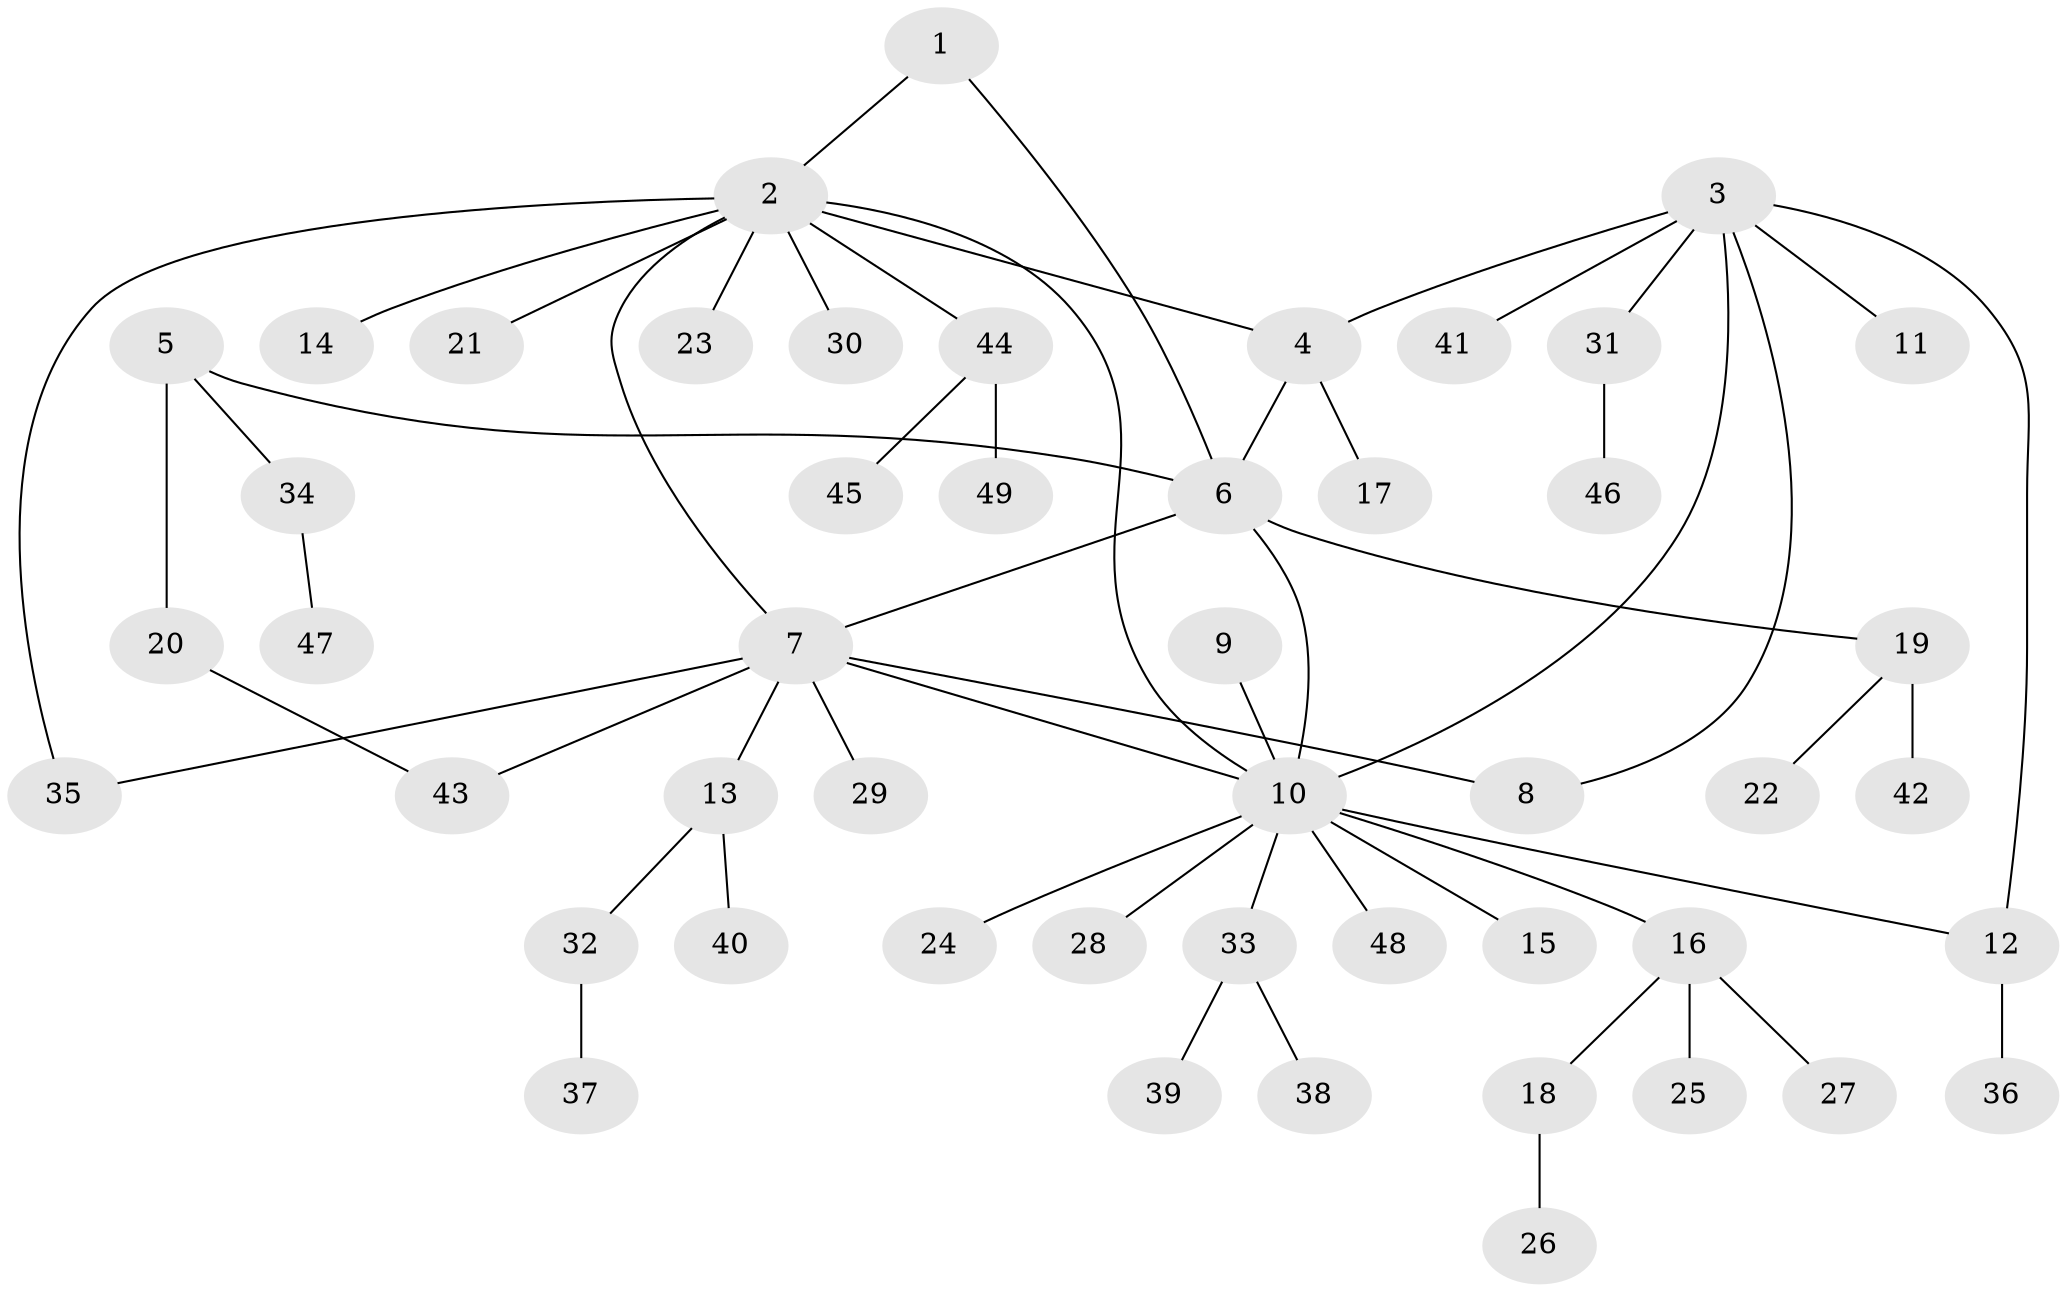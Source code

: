 // coarse degree distribution, {6: 0.12, 7: 0.04, 3: 0.16, 8: 0.04, 1: 0.44, 2: 0.2}
// Generated by graph-tools (version 1.1) at 2025/52/03/04/25 22:52:43]
// undirected, 49 vertices, 57 edges
graph export_dot {
  node [color=gray90,style=filled];
  1;
  2;
  3;
  4;
  5;
  6;
  7;
  8;
  9;
  10;
  11;
  12;
  13;
  14;
  15;
  16;
  17;
  18;
  19;
  20;
  21;
  22;
  23;
  24;
  25;
  26;
  27;
  28;
  29;
  30;
  31;
  32;
  33;
  34;
  35;
  36;
  37;
  38;
  39;
  40;
  41;
  42;
  43;
  44;
  45;
  46;
  47;
  48;
  49;
  1 -- 2;
  1 -- 6;
  2 -- 4;
  2 -- 7;
  2 -- 10;
  2 -- 14;
  2 -- 21;
  2 -- 23;
  2 -- 30;
  2 -- 35;
  2 -- 44;
  3 -- 4;
  3 -- 8;
  3 -- 10;
  3 -- 11;
  3 -- 12;
  3 -- 31;
  3 -- 41;
  4 -- 6;
  4 -- 17;
  5 -- 6;
  5 -- 20;
  5 -- 34;
  6 -- 7;
  6 -- 10;
  6 -- 19;
  7 -- 8;
  7 -- 10;
  7 -- 13;
  7 -- 29;
  7 -- 35;
  7 -- 43;
  9 -- 10;
  10 -- 12;
  10 -- 15;
  10 -- 16;
  10 -- 24;
  10 -- 28;
  10 -- 33;
  10 -- 48;
  12 -- 36;
  13 -- 32;
  13 -- 40;
  16 -- 18;
  16 -- 25;
  16 -- 27;
  18 -- 26;
  19 -- 22;
  19 -- 42;
  20 -- 43;
  31 -- 46;
  32 -- 37;
  33 -- 38;
  33 -- 39;
  34 -- 47;
  44 -- 45;
  44 -- 49;
}
